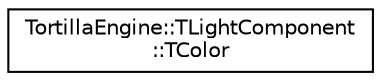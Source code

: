 digraph "Graphical Class Hierarchy"
{
 // LATEX_PDF_SIZE
  edge [fontname="Helvetica",fontsize="10",labelfontname="Helvetica",labelfontsize="10"];
  node [fontname="Helvetica",fontsize="10",shape=record];
  rankdir="LR";
  Node0 [label="TortillaEngine::TLightComponent\l::TColor",height=0.2,width=0.4,color="black", fillcolor="white", style="filled",URL="$struct_tortilla_engine_1_1_t_light_component_1_1_t_color.html",tooltip="Color with red, green and blue components."];
}
